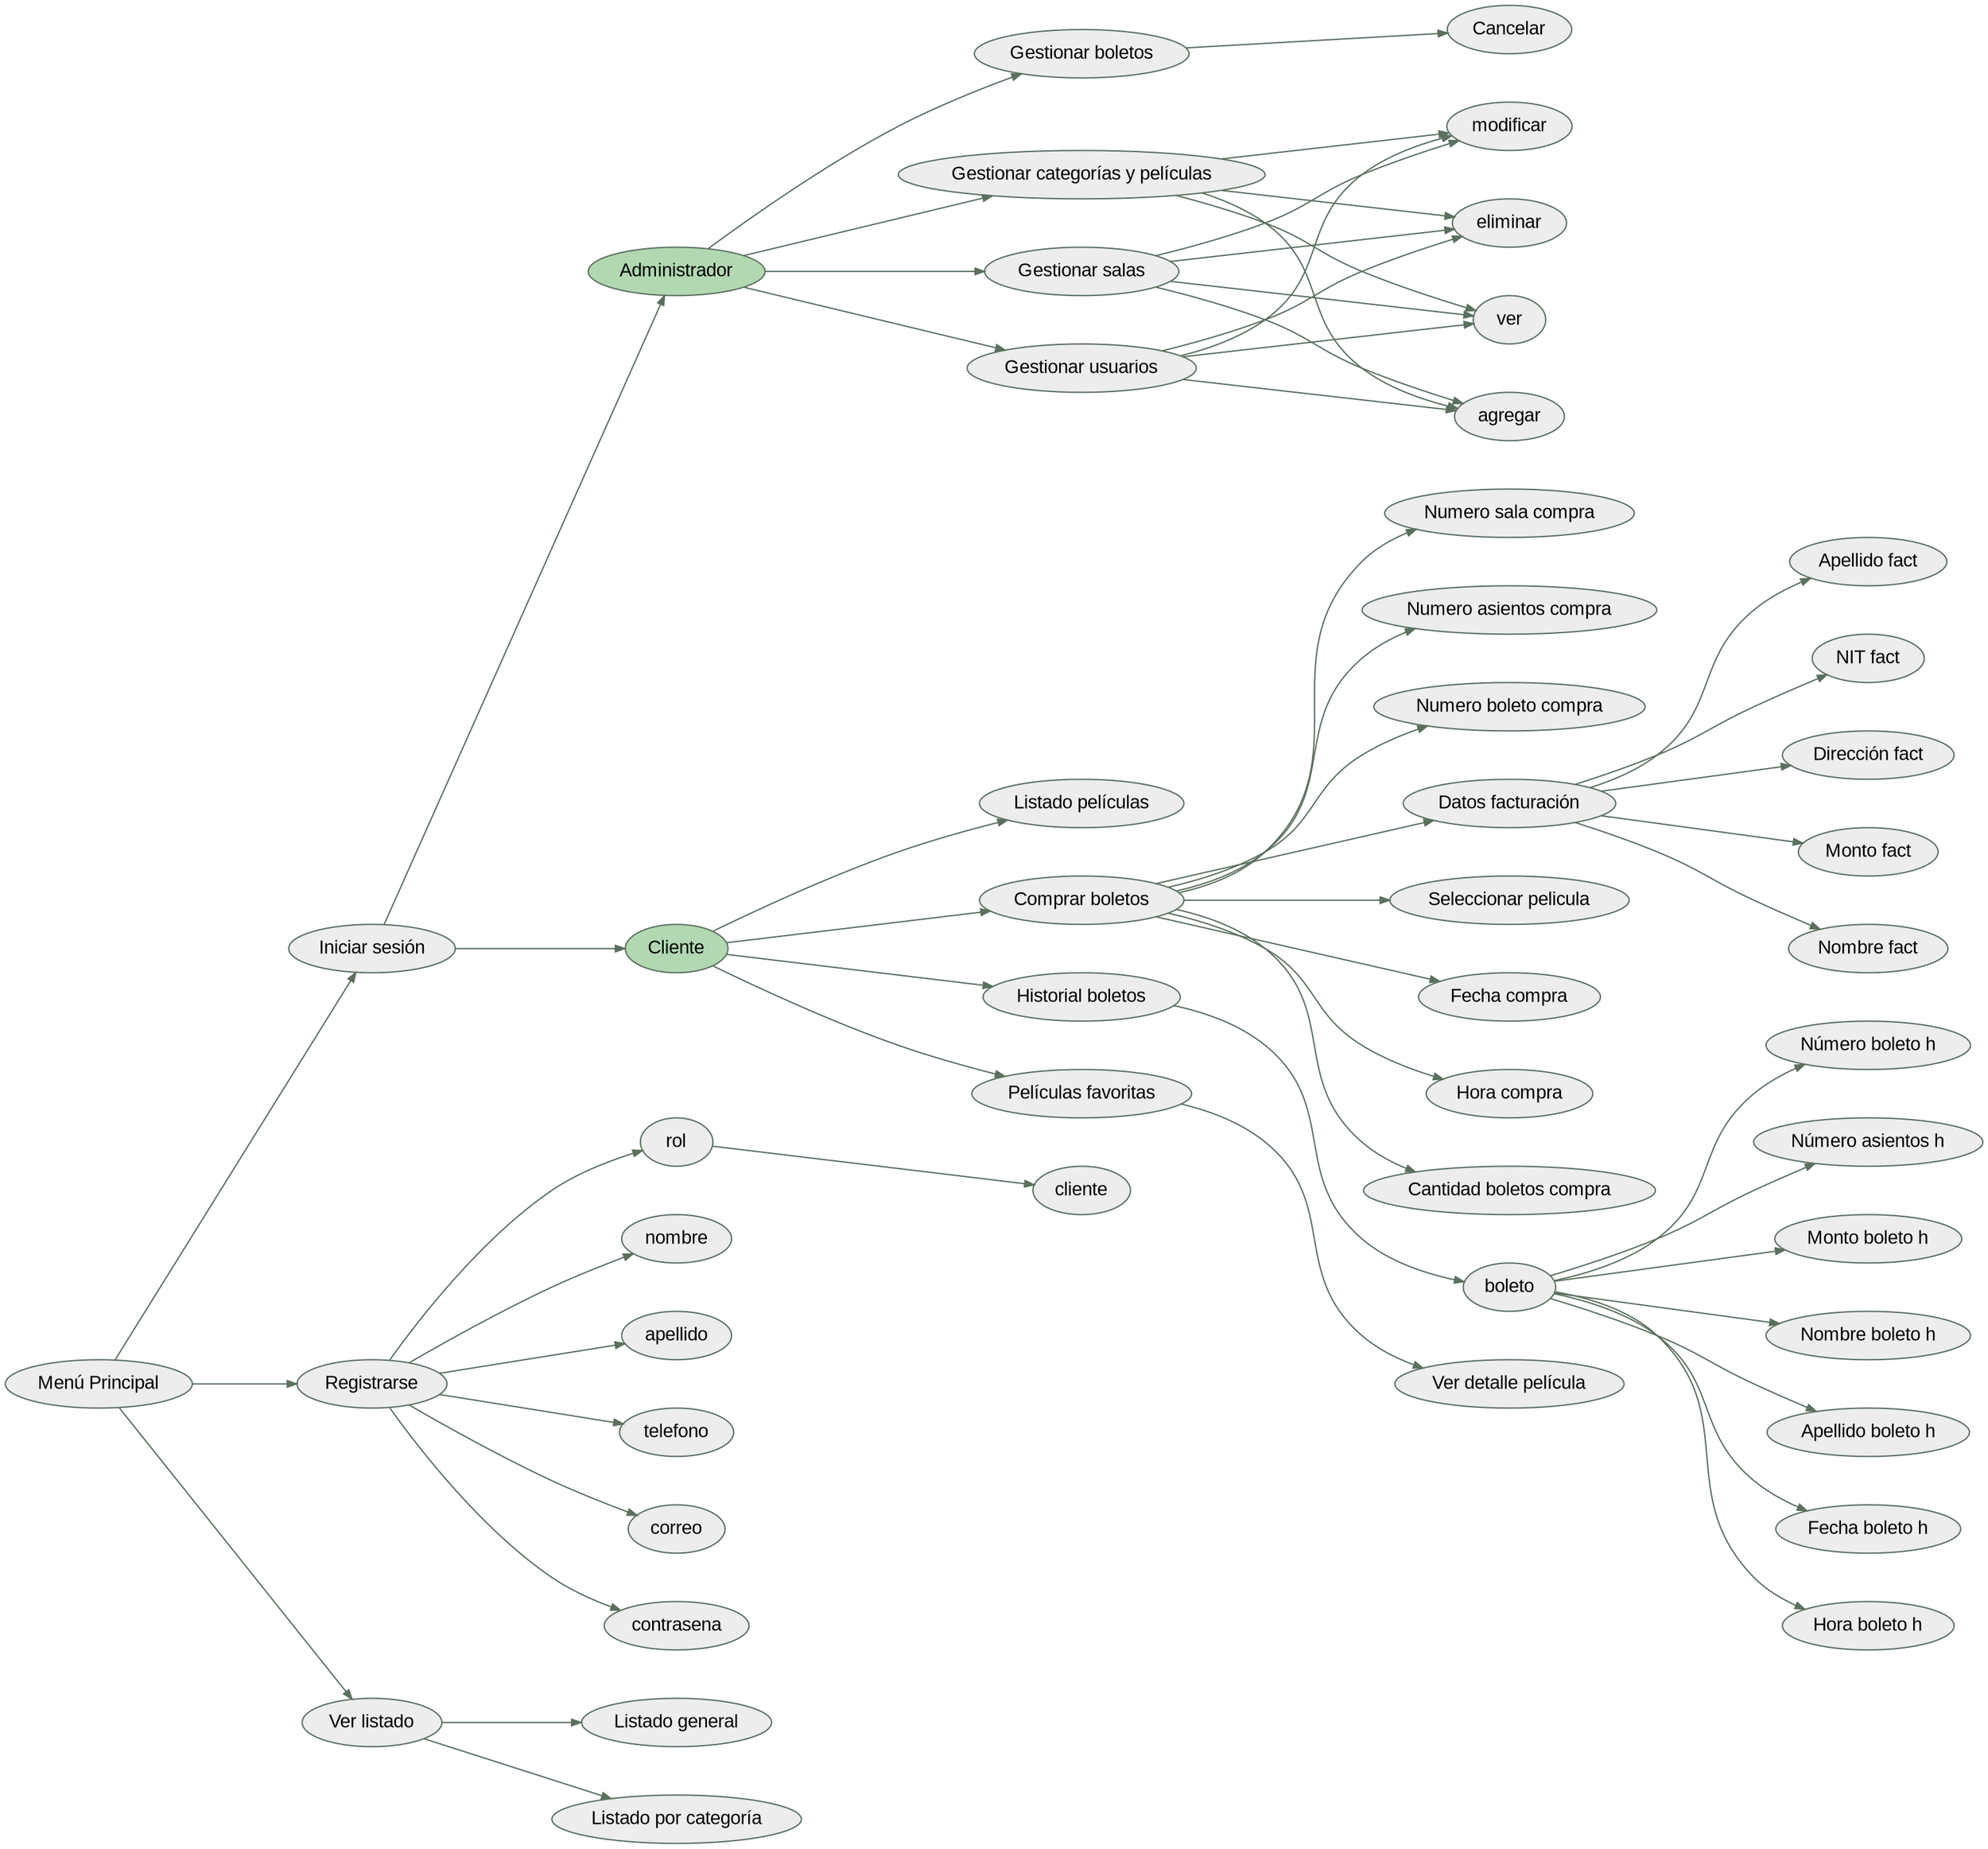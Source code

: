 digraph menus {
    // Set global graph attributes.
    ranksep=1.0;
    nodesep=0.5;

    // Set global node attributes.
    node [fontname = "Arial", shape = "ellipse", style = "filled", fillcolor = "#ededed", color = "#5b705f"];
    edge [fontname = "Courier", color = "#5b705f", arrowsize = "0.7"];
    rankdir = LR;

    // Change styles for specific nodes
    "Administrador" [fillcolor = "#b2d8b2"]
    "Cliente" [fillcolor = "#b2d8b2"]

    "Menú Principal" -> "Iniciar sesión"
        "Iniciar sesión" -> "Administrador"
            "Administrador" -> "Gestionar usuarios"
                "Gestionar usuarios" -> "ver"
                "Gestionar usuarios" -> "agregar"
                "Gestionar usuarios" -> "modificar"
                "Gestionar usuarios" -> "eliminar"
            "Administrador" -> "Gestionar categorías y películas"
                "Gestionar categorías y películas" -> "ver"
                "Gestionar categorías y películas" -> "agregar"
                "Gestionar categorías y películas" -> "modificar"
                "Gestionar categorías y películas" -> "eliminar"
            "Administrador" -> "Gestionar salas"
                "Gestionar salas" -> "ver"
                "Gestionar salas" -> "agregar"
                "Gestionar salas" -> "modificar"
                "Gestionar salas" -> "eliminar"
            "Administrador" -> "Gestionar boletos"
                "Gestionar boletos" -> "Cancelar"
        "Iniciar sesión" -> "Cliente"
            "Cliente" -> "Películas favoritas"
                "Películas favoritas" -> "Ver detalle película"
            "Cliente" -> "Listado películas"
            "Cliente" -> "Comprar boletos"
                "Comprar boletos" -> "Seleccionar pelicula"
                "Comprar boletos" -> "Fecha compra"
                "Comprar boletos" -> "Hora compra"
                "Comprar boletos" -> "Cantidad boletos compra"
                "Comprar boletos" -> "Numero sala compra"
                "Comprar boletos" -> "Numero asientos compra"
                "Comprar boletos" -> "Numero boleto compra"
                "Comprar boletos" -> "Datos facturación"
                    "Datos facturación" -> "Nombre fact"
                    "Datos facturación" -> "Apellido fact"
                    "Datos facturación" -> "NIT fact"
                    "Datos facturación" -> "Dirección fact"
                    "Datos facturación" -> "Monto fact"
            "Cliente" -> "Historial boletos"
                "Historial boletos" -> "boleto"
                    "boleto" -> "Nombre boleto h"
                    "boleto" -> "Apellido boleto h"
                    "boleto" -> "Fecha boleto h"
                    "boleto" -> "Hora boleto h"
                    "boleto" -> "Número boleto h"
                    "boleto" -> "Número asientos h"
                    "boleto" -> "Monto boleto h"
    "Menú Principal" -> "Registrarse"
        "Registrarse" -> "rol"
            "rol" -> "cliente"
        "Registrarse" -> "nombre"
        "Registrarse" -> "apellido"
        "Registrarse" -> "telefono"
        "Registrarse" -> "correo"
        "Registrarse" -> "contrasena"
    "Menú Principal" -> "Ver listado"
        "Ver listado" -> "Listado general"
        "Ver listado" -> "Listado por categoría"
}
